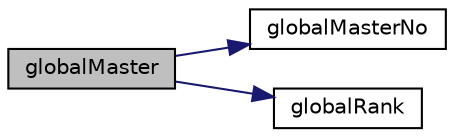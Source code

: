 digraph "globalMaster"
{
 // LATEX_PDF_SIZE
  edge [fontname="Helvetica",fontsize="10",labelfontname="Helvetica",labelfontsize="10"];
  node [fontname="Helvetica",fontsize="10",shape=record];
  rankdir="LR";
  Node1 [label="globalMaster",height=0.2,width=0.4,color="black", fillcolor="grey75", style="filled", fontcolor="black",tooltip="Is this processor the master processor?"];
  Node1 -> Node2 [color="midnightblue",fontsize="10",style="solid",fontname="Helvetica"];
  Node2 [label="globalMasterNo",height=0.2,width=0.4,color="black", fillcolor="white", style="filled",URL="$classpFlow_1_1processors.html#a6d5fe8f027b287ca1f2441ed800ab0ea",tooltip="Master processors number (globaly in MPI)."];
  Node1 -> Node3 [color="midnightblue",fontsize="10",style="solid",fontname="Helvetica"];
  Node3 [label="globalRank",height=0.2,width=0.4,color="black", fillcolor="white", style="filled",URL="$classpFlow_1_1processors.html#a44c687b8736e140a815dbedc46f5196e",tooltip="Rank of the processor in the global MPI."];
}
